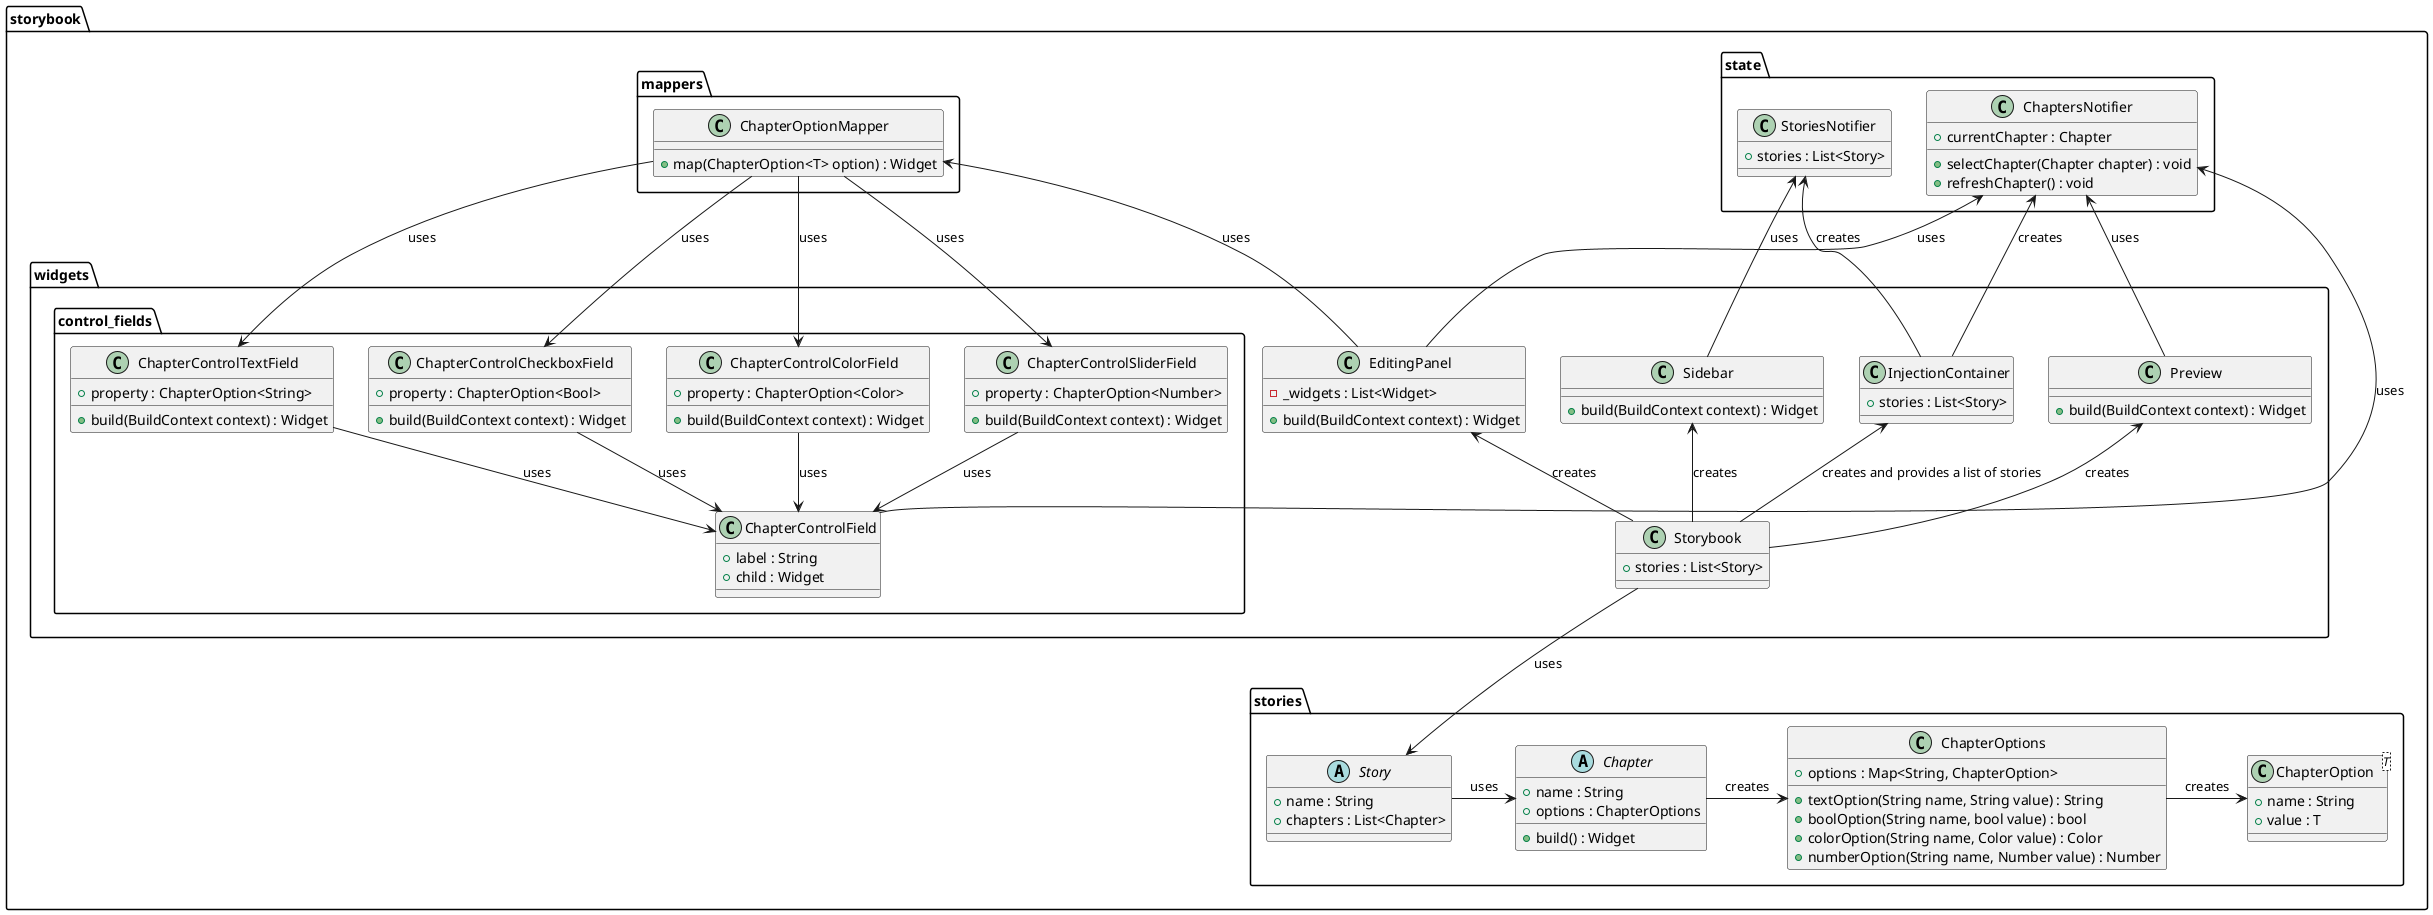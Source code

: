 @startuml metrics_storybook_class_diagram

package storybook {
    package state {
        class ChaptersNotifier {
            + currentChapter : Chapter

            + selectChapter(Chapter chapter) : void
            + refreshChapter() : void
        }

        class StoriesNotifier {
            + stories : List<Story>
        }
    }

    package stories {
        abstract class Story {
            + name : String
            + chapters : List<Chapter>
        }

        abstract class Chapter {
            + name : String
            + options : ChapterOptions

            + build() : Widget
        }

        class ChapterOptions {
            + options : Map<String, ChapterOption>

            + textOption(String name, String value) : String
            + boolOption(String name, bool value) : bool
            + colorOption(String name, Color value) : Color
            + numberOption(String name, Number value) : Number
        }

        class ChapterOption<T> {
            + name : String
            + value : T
        }
    }

    package mappers {
        class ChapterOptionMapper {
            + map(ChapterOption<T> option) : Widget
        }
    }

    package widgets {
        class Storybook {
            + stories : List<Story>
        }

        class InjectionContainer {
            + stories : List<Story>
        }

        class Sidebar {
            + build(BuildContext context) : Widget
        }

        class Preview {
            + build(BuildContext context) : Widget
        }

        class EditingPanel {
            - _widgets : List<Widget>

            + build(BuildContext context) : Widget
        }

        package control_fields {
            class ChapterControlField {
                + label : String
                + child : Widget
            }

            class ChapterControlTextField {
                + property : ChapterOption<String> 

                + build(BuildContext context) : Widget
            }

            class ChapterControlCheckboxField {
                + property : ChapterOption<Bool> 

                + build(BuildContext context) : Widget
            }

            class ChapterControlColorField {
                + property : ChapterOption<Color> 

                + build(BuildContext context) : Widget
            }
            
            class ChapterControlSliderField {
                + property : ChapterOption<Number> 

                + build(BuildContext context) : Widget
            }
        }
    }
}

Storybook -up-> InjectionContainer : creates and provides a list of stories
Storybook -up-> EditingPanel : creates
Storybook -up-> Sidebar : creates
Storybook -up-> Preview : creates
InjectionContainer -up-> StoriesNotifier : creates
InjectionContainer -up-> ChaptersNotifier : creates
Storybook -down-> Story : uses
Story -right-> Chapter : uses
Chapter -right-> ChapterOptions : creates
ChapterOptions -> ChapterOption : creates

EditingPanel -up-> ChaptersNotifier : uses
Sidebar -up-> StoriesNotifier : uses
Preview -up-> ChaptersNotifier : uses
EditingPanel -up-> ChapterOptionMapper : uses
ChapterControlField -> ChaptersNotifier : uses

ChapterOptionMapper -> ChapterControlTextField : uses
ChapterOptionMapper -> ChapterControlCheckboxField : uses
ChapterOptionMapper -> ChapterControlColorField : uses
ChapterOptionMapper -> ChapterControlSliderField : uses

ChapterControlTextField -down-> ChapterControlField : uses
ChapterControlCheckboxField -down-> ChapterControlField : uses
ChapterControlColorField -down-> ChapterControlField : uses
ChapterControlSliderField -down-> ChapterControlField : uses

@enduml
